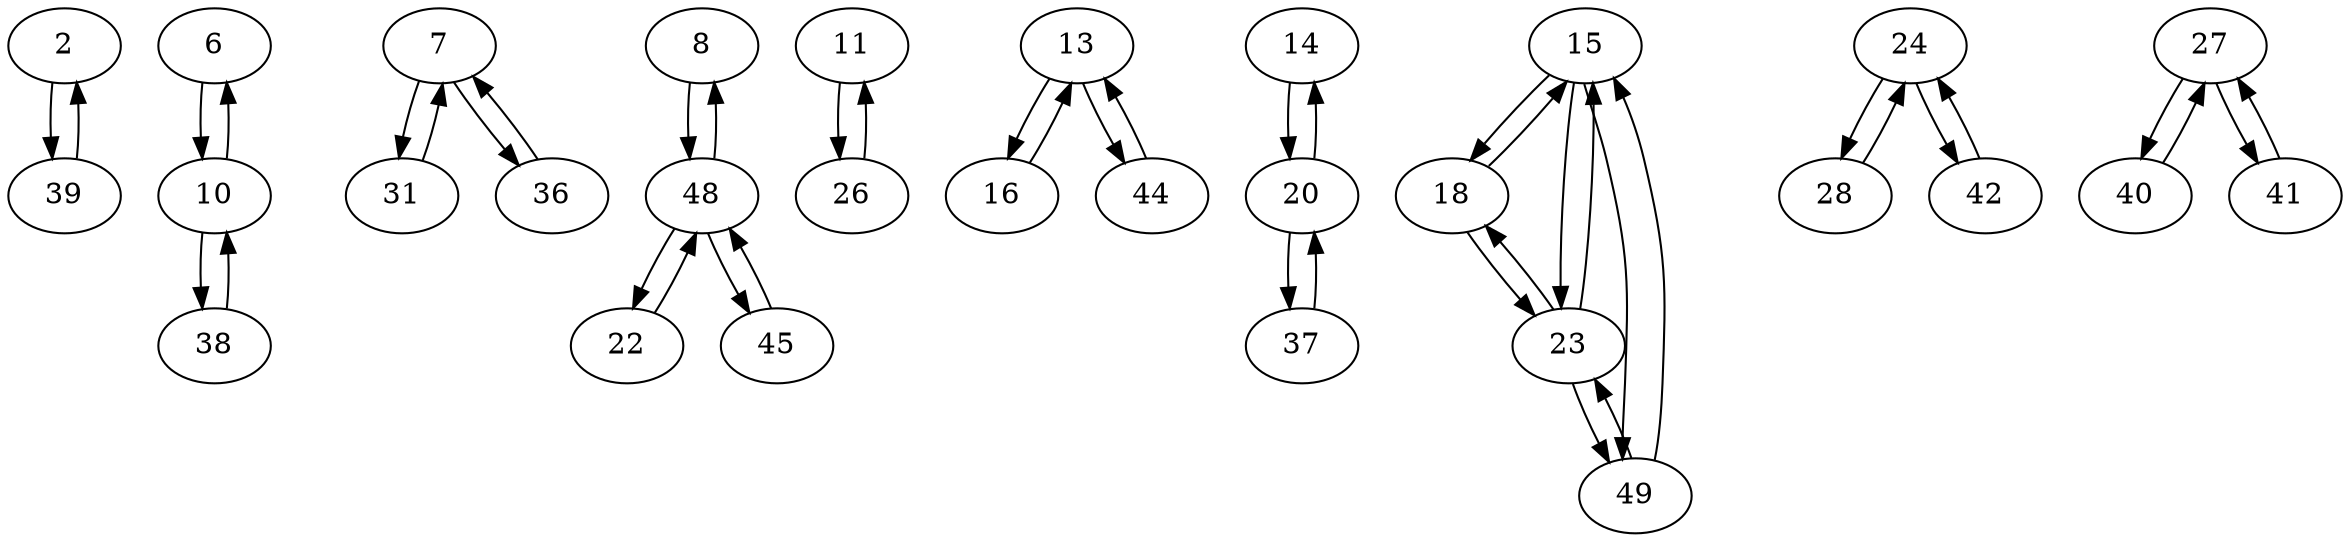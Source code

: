 digraph G {
  2 -> 39;
  6 -> 10;
  7 -> 31;
  7 -> 36;
  8 -> 48;
  10 -> 6;
  10 -> 38;
  11 -> 26;
  13 -> 16;
  13 -> 44;
  14 -> 20;
  15 -> 18;
  15 -> 23;
  15 -> 49;
  16 -> 13;
  18 -> 15;
  18 -> 23;
  20 -> 14;
  20 -> 37;
  22 -> 48;
  23 -> 15;
  23 -> 18;
  23 -> 49;
  24 -> 28;
  24 -> 42;
  26 -> 11;
  27 -> 40;
  27 -> 41;
  28 -> 24;
  31 -> 7;
  36 -> 7;
  37 -> 20;
  38 -> 10;
  39 -> 2;
  40 -> 27;
  41 -> 27;
  42 -> 24;
  44 -> 13;
  45 -> 48;
  48 -> 8;
  48 -> 22;
  48 -> 45;
  49 -> 15;
  49 -> 23;
}